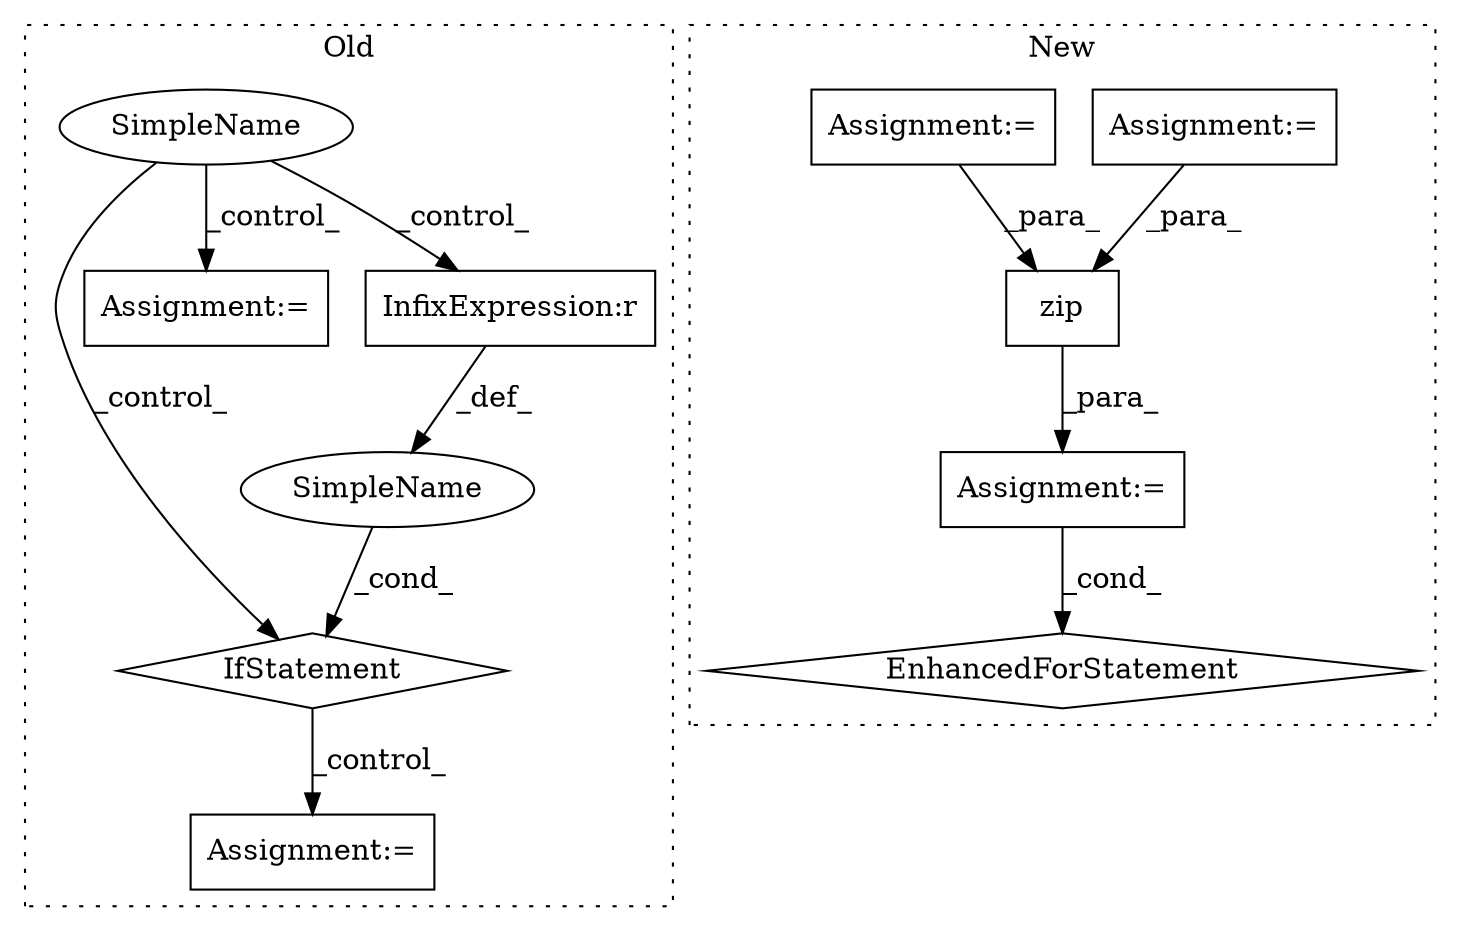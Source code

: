digraph G {
subgraph cluster0 {
1 [label="IfStatement" a="25" s="34635,34656" l="4,2" shape="diamond"];
7 [label="Assignment:=" a="7" s="34727" l="1" shape="box"];
8 [label="SimpleName" a="42" s="" l="" shape="ellipse"];
9 [label="SimpleName" a="42" s="" l="" shape="ellipse"];
10 [label="Assignment:=" a="7" s="34617" l="6" shape="box"];
11 [label="InfixExpression:r" a="27" s="34648" l="4" shape="box"];
label = "Old";
style="dotted";
}
subgraph cluster1 {
2 [label="zip" a="32" s="34950,34982" l="4,1" shape="box"];
3 [label="Assignment:=" a="7" s="34848,34983" l="87,2" shape="box"];
4 [label="Assignment:=" a="7" s="34713" l="1" shape="box"];
5 [label="EnhancedForStatement" a="70" s="34848,34983" l="87,2" shape="diamond"];
6 [label="Assignment:=" a="7" s="34450" l="1" shape="box"];
label = "New";
style="dotted";
}
1 -> 7 [label="_control_"];
2 -> 3 [label="_para_"];
3 -> 5 [label="_cond_"];
4 -> 2 [label="_para_"];
6 -> 2 [label="_para_"];
8 -> 1 [label="_cond_"];
9 -> 10 [label="_control_"];
9 -> 11 [label="_control_"];
9 -> 1 [label="_control_"];
11 -> 8 [label="_def_"];
}